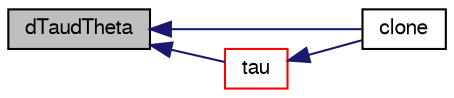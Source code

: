 digraph "dTaudTheta"
{
  bgcolor="transparent";
  edge [fontname="FreeSans",fontsize="10",labelfontname="FreeSans",labelfontsize="10"];
  node [fontname="FreeSans",fontsize="10",shape=record];
  rankdir="LR";
  Node32 [label="dTaudTheta",height=0.2,width=0.4,color="black", fillcolor="grey75", style="filled", fontcolor="black"];
  Node32 -> Node33 [dir="back",color="midnightblue",fontsize="10",style="solid",fontname="FreeSans"];
  Node33 [label="clone",height=0.2,width=0.4,color="black",URL="$a24262.html#a9562029d5f3393f4d39468ea0f453a65",tooltip="Clone. "];
  Node32 -> Node34 [dir="back",color="midnightblue",fontsize="10",style="solid",fontname="FreeSans"];
  Node34 [label="tau",height=0.2,width=0.4,color="red",URL="$a24262.html#a44ea6a7ec2a1e2f86ef925e0f78efc09",tooltip="Member Functions. "];
  Node34 -> Node33 [dir="back",color="midnightblue",fontsize="10",style="solid",fontname="FreeSans"];
}
